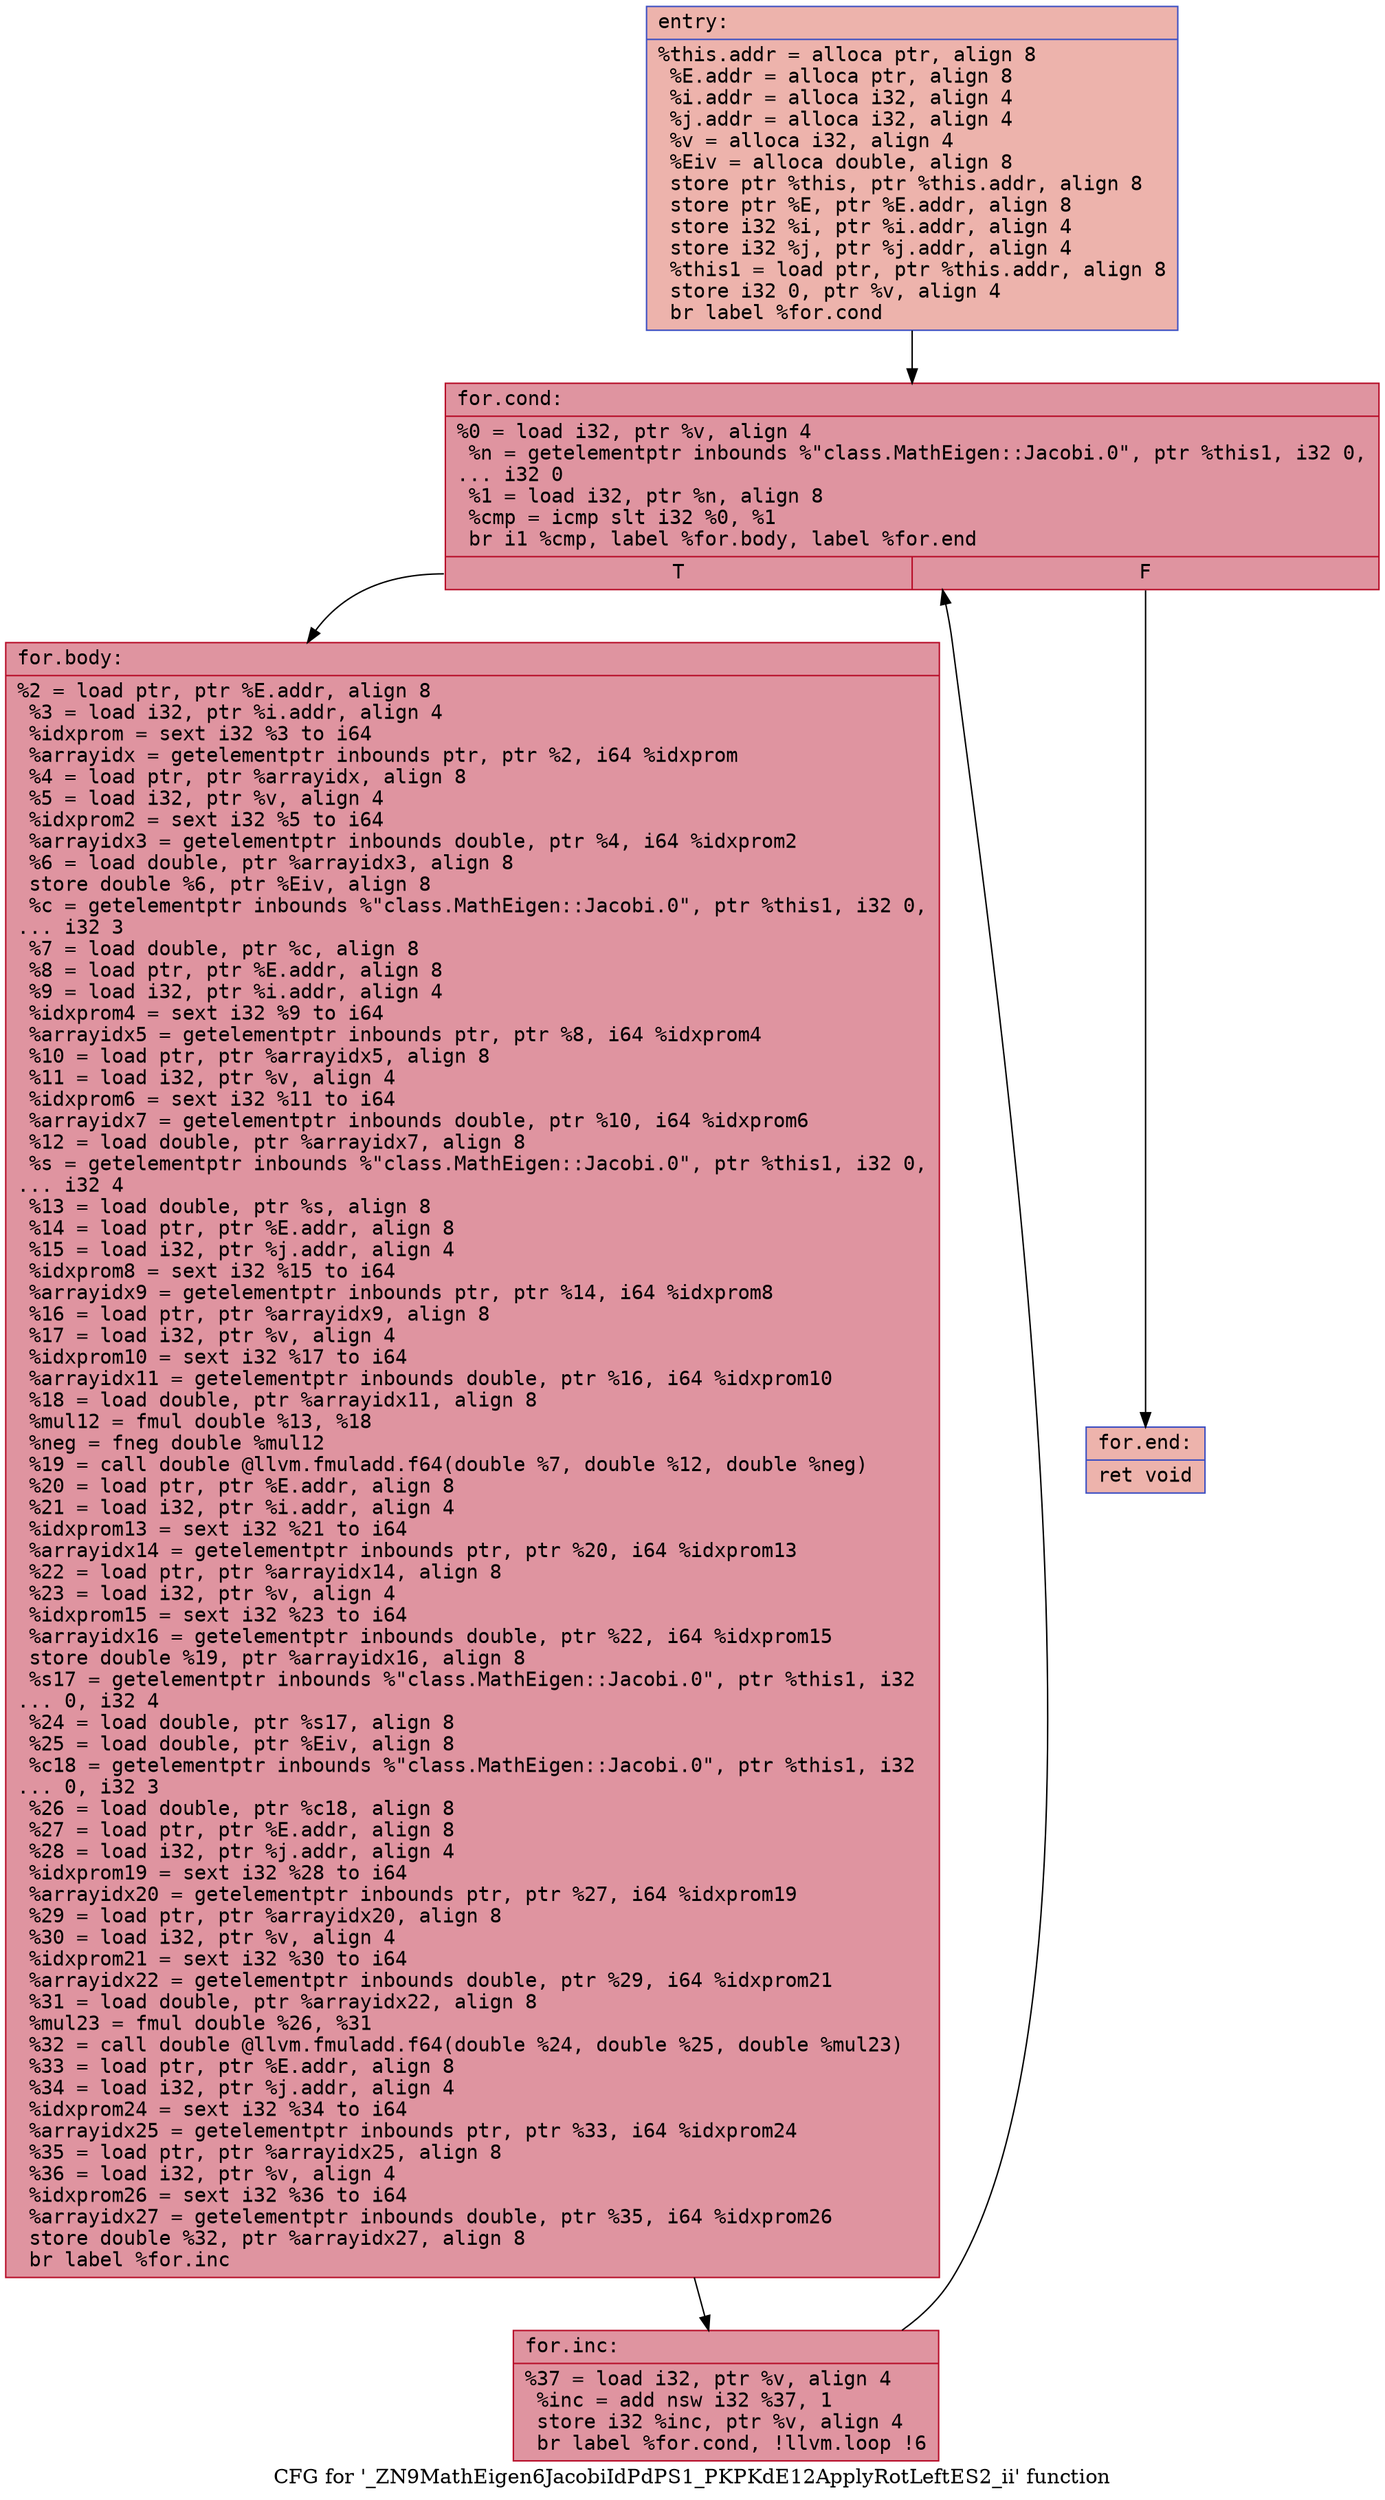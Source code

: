 digraph "CFG for '_ZN9MathEigen6JacobiIdPdPS1_PKPKdE12ApplyRotLeftES2_ii' function" {
	label="CFG for '_ZN9MathEigen6JacobiIdPdPS1_PKPKdE12ApplyRotLeftES2_ii' function";

	Node0x5600924dc000 [shape=record,color="#3d50c3ff", style=filled, fillcolor="#d6524470" fontname="Courier",label="{entry:\l|  %this.addr = alloca ptr, align 8\l  %E.addr = alloca ptr, align 8\l  %i.addr = alloca i32, align 4\l  %j.addr = alloca i32, align 4\l  %v = alloca i32, align 4\l  %Eiv = alloca double, align 8\l  store ptr %this, ptr %this.addr, align 8\l  store ptr %E, ptr %E.addr, align 8\l  store i32 %i, ptr %i.addr, align 4\l  store i32 %j, ptr %j.addr, align 4\l  %this1 = load ptr, ptr %this.addr, align 8\l  store i32 0, ptr %v, align 4\l  br label %for.cond\l}"];
	Node0x5600924dc000 -> Node0x5600924dc730[tooltip="entry -> for.cond\nProbability 100.00%" ];
	Node0x5600924dc730 [shape=record,color="#b70d28ff", style=filled, fillcolor="#b70d2870" fontname="Courier",label="{for.cond:\l|  %0 = load i32, ptr %v, align 4\l  %n = getelementptr inbounds %\"class.MathEigen::Jacobi.0\", ptr %this1, i32 0,\l... i32 0\l  %1 = load i32, ptr %n, align 8\l  %cmp = icmp slt i32 %0, %1\l  br i1 %cmp, label %for.body, label %for.end\l|{<s0>T|<s1>F}}"];
	Node0x5600924dc730:s0 -> Node0x5600924dcc50[tooltip="for.cond -> for.body\nProbability 96.88%" ];
	Node0x5600924dc730:s1 -> Node0x5600924dccd0[tooltip="for.cond -> for.end\nProbability 3.12%" ];
	Node0x5600924dcc50 [shape=record,color="#b70d28ff", style=filled, fillcolor="#b70d2870" fontname="Courier",label="{for.body:\l|  %2 = load ptr, ptr %E.addr, align 8\l  %3 = load i32, ptr %i.addr, align 4\l  %idxprom = sext i32 %3 to i64\l  %arrayidx = getelementptr inbounds ptr, ptr %2, i64 %idxprom\l  %4 = load ptr, ptr %arrayidx, align 8\l  %5 = load i32, ptr %v, align 4\l  %idxprom2 = sext i32 %5 to i64\l  %arrayidx3 = getelementptr inbounds double, ptr %4, i64 %idxprom2\l  %6 = load double, ptr %arrayidx3, align 8\l  store double %6, ptr %Eiv, align 8\l  %c = getelementptr inbounds %\"class.MathEigen::Jacobi.0\", ptr %this1, i32 0,\l... i32 3\l  %7 = load double, ptr %c, align 8\l  %8 = load ptr, ptr %E.addr, align 8\l  %9 = load i32, ptr %i.addr, align 4\l  %idxprom4 = sext i32 %9 to i64\l  %arrayidx5 = getelementptr inbounds ptr, ptr %8, i64 %idxprom4\l  %10 = load ptr, ptr %arrayidx5, align 8\l  %11 = load i32, ptr %v, align 4\l  %idxprom6 = sext i32 %11 to i64\l  %arrayidx7 = getelementptr inbounds double, ptr %10, i64 %idxprom6\l  %12 = load double, ptr %arrayidx7, align 8\l  %s = getelementptr inbounds %\"class.MathEigen::Jacobi.0\", ptr %this1, i32 0,\l... i32 4\l  %13 = load double, ptr %s, align 8\l  %14 = load ptr, ptr %E.addr, align 8\l  %15 = load i32, ptr %j.addr, align 4\l  %idxprom8 = sext i32 %15 to i64\l  %arrayidx9 = getelementptr inbounds ptr, ptr %14, i64 %idxprom8\l  %16 = load ptr, ptr %arrayidx9, align 8\l  %17 = load i32, ptr %v, align 4\l  %idxprom10 = sext i32 %17 to i64\l  %arrayidx11 = getelementptr inbounds double, ptr %16, i64 %idxprom10\l  %18 = load double, ptr %arrayidx11, align 8\l  %mul12 = fmul double %13, %18\l  %neg = fneg double %mul12\l  %19 = call double @llvm.fmuladd.f64(double %7, double %12, double %neg)\l  %20 = load ptr, ptr %E.addr, align 8\l  %21 = load i32, ptr %i.addr, align 4\l  %idxprom13 = sext i32 %21 to i64\l  %arrayidx14 = getelementptr inbounds ptr, ptr %20, i64 %idxprom13\l  %22 = load ptr, ptr %arrayidx14, align 8\l  %23 = load i32, ptr %v, align 4\l  %idxprom15 = sext i32 %23 to i64\l  %arrayidx16 = getelementptr inbounds double, ptr %22, i64 %idxprom15\l  store double %19, ptr %arrayidx16, align 8\l  %s17 = getelementptr inbounds %\"class.MathEigen::Jacobi.0\", ptr %this1, i32\l... 0, i32 4\l  %24 = load double, ptr %s17, align 8\l  %25 = load double, ptr %Eiv, align 8\l  %c18 = getelementptr inbounds %\"class.MathEigen::Jacobi.0\", ptr %this1, i32\l... 0, i32 3\l  %26 = load double, ptr %c18, align 8\l  %27 = load ptr, ptr %E.addr, align 8\l  %28 = load i32, ptr %j.addr, align 4\l  %idxprom19 = sext i32 %28 to i64\l  %arrayidx20 = getelementptr inbounds ptr, ptr %27, i64 %idxprom19\l  %29 = load ptr, ptr %arrayidx20, align 8\l  %30 = load i32, ptr %v, align 4\l  %idxprom21 = sext i32 %30 to i64\l  %arrayidx22 = getelementptr inbounds double, ptr %29, i64 %idxprom21\l  %31 = load double, ptr %arrayidx22, align 8\l  %mul23 = fmul double %26, %31\l  %32 = call double @llvm.fmuladd.f64(double %24, double %25, double %mul23)\l  %33 = load ptr, ptr %E.addr, align 8\l  %34 = load i32, ptr %j.addr, align 4\l  %idxprom24 = sext i32 %34 to i64\l  %arrayidx25 = getelementptr inbounds ptr, ptr %33, i64 %idxprom24\l  %35 = load ptr, ptr %arrayidx25, align 8\l  %36 = load i32, ptr %v, align 4\l  %idxprom26 = sext i32 %36 to i64\l  %arrayidx27 = getelementptr inbounds double, ptr %35, i64 %idxprom26\l  store double %32, ptr %arrayidx27, align 8\l  br label %for.inc\l}"];
	Node0x5600924dcc50 -> Node0x5600924e4f40[tooltip="for.body -> for.inc\nProbability 100.00%" ];
	Node0x5600924e4f40 [shape=record,color="#b70d28ff", style=filled, fillcolor="#b70d2870" fontname="Courier",label="{for.inc:\l|  %37 = load i32, ptr %v, align 4\l  %inc = add nsw i32 %37, 1\l  store i32 %inc, ptr %v, align 4\l  br label %for.cond, !llvm.loop !6\l}"];
	Node0x5600924e4f40 -> Node0x5600924dc730[tooltip="for.inc -> for.cond\nProbability 100.00%" ];
	Node0x5600924dccd0 [shape=record,color="#3d50c3ff", style=filled, fillcolor="#d6524470" fontname="Courier",label="{for.end:\l|  ret void\l}"];
}

